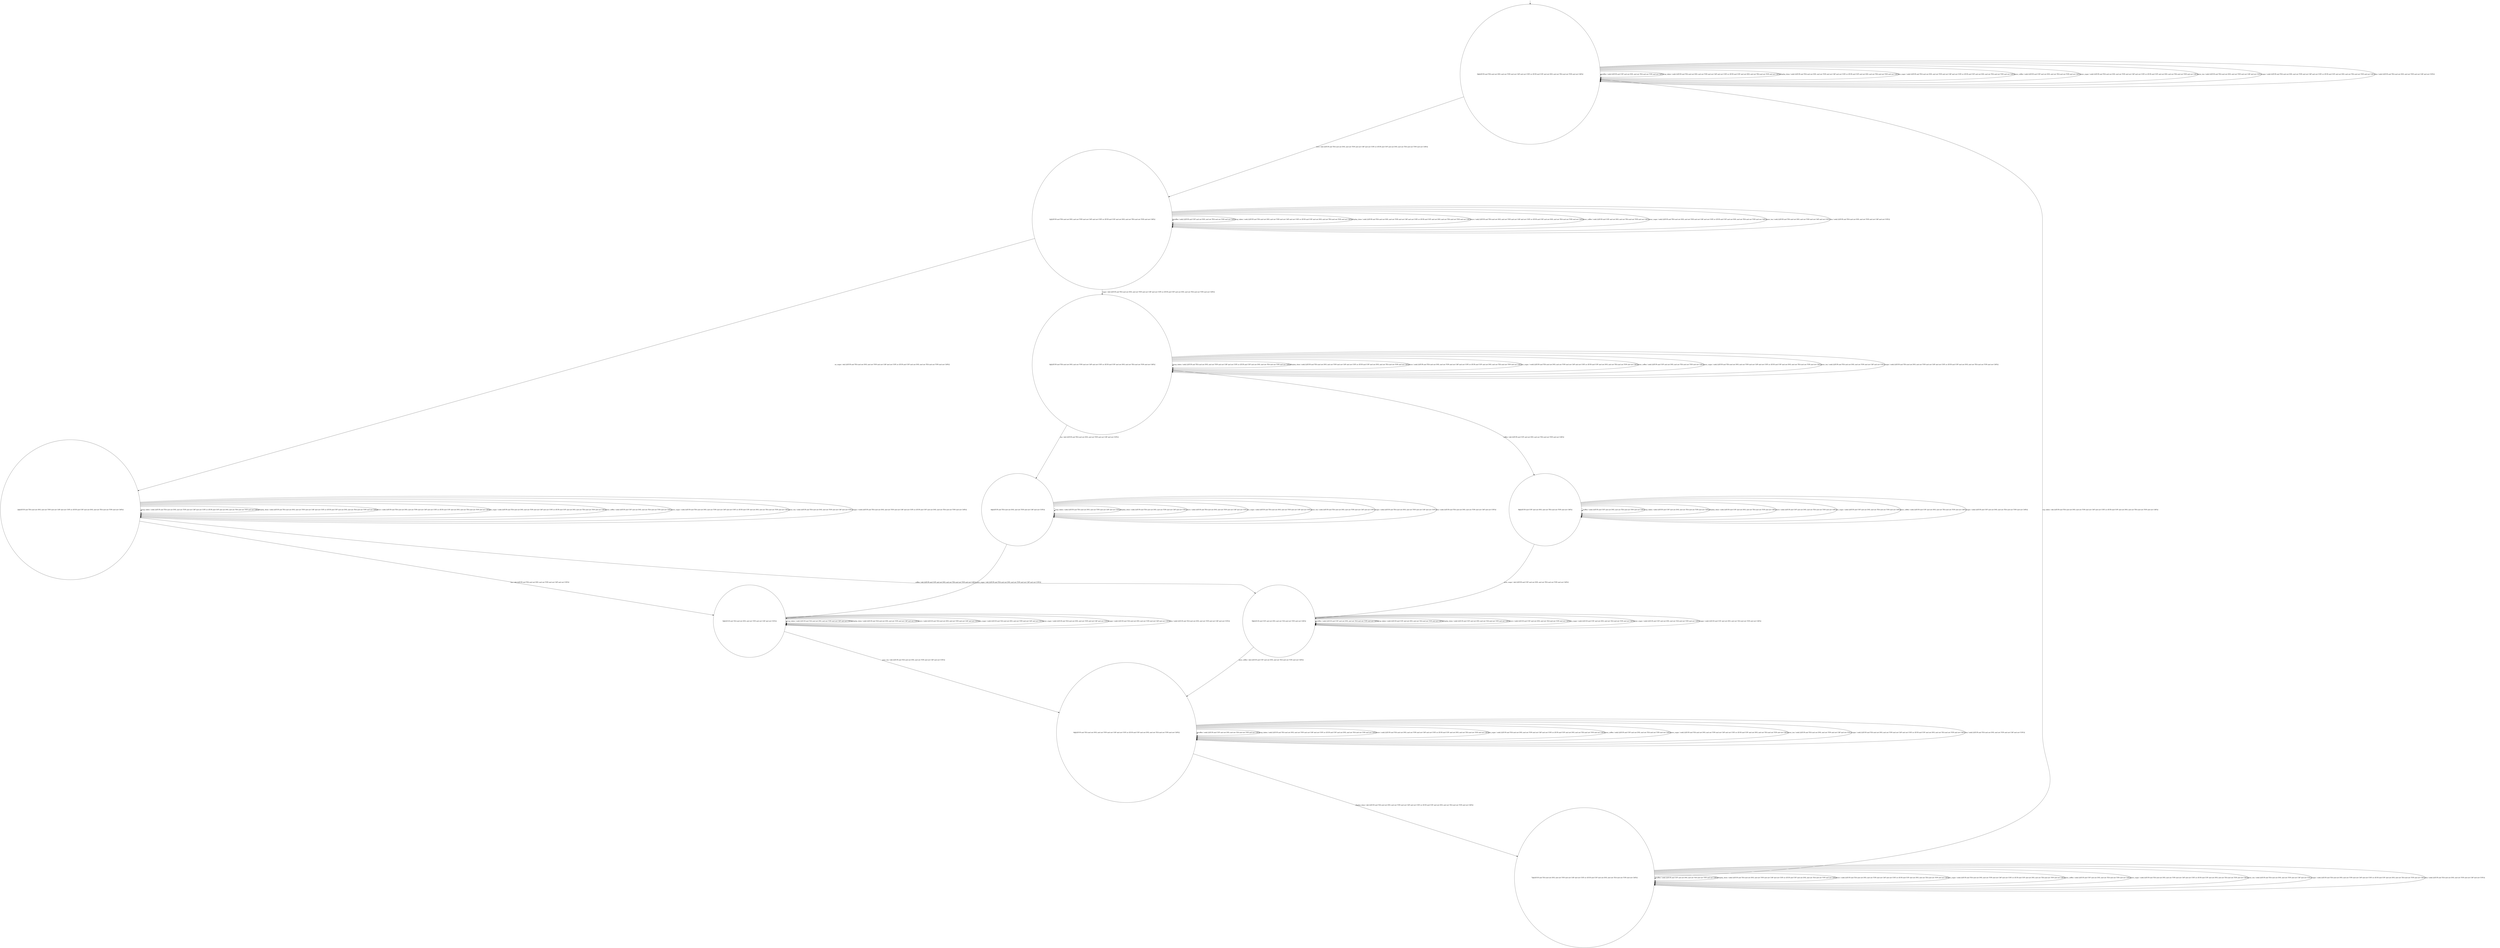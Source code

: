 digraph g {
	edge [lblstyle="above, sloped"];
	s0 [shape="circle" label="0@[((EUR and TEA and not DOL and not TON and not CAP and not COF) or (EUR and COF and not DOL and not TEA and not TON and not CAP))]"];
	s1 [shape="circle" label="1@[((EUR and TEA and not DOL and not TON and not CAP and not COF) or (EUR and COF and not DOL and not TEA and not TON and not CAP))]"];
	s2 [shape="circle" label="2@[((EUR and TEA and not DOL and not TON and not CAP and not COF) or (EUR and COF and not DOL and not TEA and not TON and not CAP))]"];
	s3 [shape="circle" label="3@[((EUR and TEA and not DOL and not TON and not CAP and not COF) or (EUR and COF and not DOL and not TEA and not TON and not CAP))]"];
	s4 [shape="circle" label="4@[((EUR and TEA and not DOL and not TON and not CAP and not COF))]"];
	s5 [shape="circle" label="5@[((EUR and TEA and not DOL and not TON and not CAP and not COF))]"];
	s6 [shape="circle" label="6@[((EUR and TEA and not DOL and not TON and not CAP and not COF) or (EUR and COF and not DOL and not TEA and not TON and not CAP))]"];
	s7 [shape="circle" label="7@[((EUR and TEA and not DOL and not TON and not CAP and not COF) or (EUR and COF and not DOL and not TEA and not TON and not CAP))]"];
	s8 [shape="circle" label="8@[((EUR and COF and not DOL and not TEA and not TON and not CAP))]"];
	s9 [shape="circle" label="9@[((EUR and COF and not DOL and not TEA and not TON and not CAP))]"];
	s0 -> s0 [label="coffee / nok() [((EUR and COF and not DOL and not TEA and not TON and not CAP))]"];
	s0 -> s0 [label="cup_taken / nok() [((EUR and TEA and not DOL and not TON and not CAP and not COF) or (EUR and COF and not DOL and not TEA and not TON and not CAP))]"];
	s0 -> s0 [label="display_done / nok() [((EUR and TEA and not DOL and not TON and not CAP and not COF) or (EUR and COF and not DOL and not TEA and not TON and not CAP))]"];
	s0 -> s1 [label="euro / ok() [((EUR and TEA and not DOL and not TON and not CAP and not COF) or (EUR and COF and not DOL and not TEA and not TON and not CAP))]"];
	s0 -> s0 [label="no_sugar / nok() [((EUR and TEA and not DOL and not TON and not CAP and not COF) or (EUR and COF and not DOL and not TEA and not TON and not CAP))]"];
	s0 -> s0 [label="pour_coffee / nok() [((EUR and COF and not DOL and not TEA and not TON and not CAP))]"];
	s0 -> s0 [label="pour_sugar / nok() [((EUR and TEA and not DOL and not TON and not CAP and not COF) or (EUR and COF and not DOL and not TEA and not TON and not CAP))]"];
	s0 -> s0 [label="pour_tea / nok() [((EUR and TEA and not DOL and not TON and not CAP and not COF))]"];
	s0 -> s0 [label="sugar / nok() [((EUR and TEA and not DOL and not TON and not CAP and not COF) or (EUR and COF and not DOL and not TEA and not TON and not CAP))]"];
	s0 -> s0 [label="tea / nok() [((EUR and TEA and not DOL and not TON and not CAP and not COF))]"];
	s1 -> s1 [label="coffee / nok() [((EUR and COF and not DOL and not TEA and not TON and not CAP))]"];
	s1 -> s1 [label="cup_taken / nok() [((EUR and TEA and not DOL and not TON and not CAP and not COF) or (EUR and COF and not DOL and not TEA and not TON and not CAP))]"];
	s1 -> s1 [label="display_done / nok() [((EUR and TEA and not DOL and not TON and not CAP and not COF) or (EUR and COF and not DOL and not TEA and not TON and not CAP))]"];
	s1 -> s1 [label="euro / nok() [((EUR and TEA and not DOL and not TON and not CAP and not COF) or (EUR and COF and not DOL and not TEA and not TON and not CAP))]"];
	s1 -> s2 [label="no_sugar / ok() [((EUR and TEA and not DOL and not TON and not CAP and not COF) or (EUR and COF and not DOL and not TEA and not TON and not CAP))]"];
	s1 -> s1 [label="pour_coffee / nok() [((EUR and COF and not DOL and not TEA and not TON and not CAP))]"];
	s1 -> s1 [label="pour_sugar / nok() [((EUR and TEA and not DOL and not TON and not CAP and not COF) or (EUR and COF and not DOL and not TEA and not TON and not CAP))]"];
	s1 -> s1 [label="pour_tea / nok() [((EUR and TEA and not DOL and not TON and not CAP and not COF))]"];
	s1 -> s3 [label="sugar / ok() [((EUR and TEA and not DOL and not TON and not CAP and not COF) or (EUR and COF and not DOL and not TEA and not TON and not CAP))]"];
	s1 -> s1 [label="tea / nok() [((EUR and TEA and not DOL and not TON and not CAP and not COF))]"];
	s2 -> s9 [label="coffee / ok() [((EUR and COF and not DOL and not TEA and not TON and not CAP))]"];
	s2 -> s2 [label="cup_taken / nok() [((EUR and TEA and not DOL and not TON and not CAP and not COF) or (EUR and COF and not DOL and not TEA and not TON and not CAP))]"];
	s2 -> s2 [label="display_done / nok() [((EUR and TEA and not DOL and not TON and not CAP and not COF) or (EUR and COF and not DOL and not TEA and not TON and not CAP))]"];
	s2 -> s2 [label="euro / nok() [((EUR and TEA and not DOL and not TON and not CAP and not COF) or (EUR and COF and not DOL and not TEA and not TON and not CAP))]"];
	s2 -> s2 [label="no_sugar / nok() [((EUR and TEA and not DOL and not TON and not CAP and not COF) or (EUR and COF and not DOL and not TEA and not TON and not CAP))]"];
	s2 -> s2 [label="pour_coffee / nok() [((EUR and COF and not DOL and not TEA and not TON and not CAP))]"];
	s2 -> s2 [label="pour_sugar / nok() [((EUR and TEA and not DOL and not TON and not CAP and not COF) or (EUR and COF and not DOL and not TEA and not TON and not CAP))]"];
	s2 -> s2 [label="pour_tea / nok() [((EUR and TEA and not DOL and not TON and not CAP and not COF))]"];
	s2 -> s2 [label="sugar / void() [((EUR and TEA and not DOL and not TON and not CAP and not COF) or (EUR and COF and not DOL and not TEA and not TON and not CAP))]"];
	s2 -> s5 [label="tea / ok() [((EUR and TEA and not DOL and not TON and not CAP and not COF))]"];
	s3 -> s8 [label="coffee / ok() [((EUR and COF and not DOL and not TEA and not TON and not CAP))]"];
	s3 -> s3 [label="cup_taken / nok() [((EUR and TEA and not DOL and not TON and not CAP and not COF) or (EUR and COF and not DOL and not TEA and not TON and not CAP))]"];
	s3 -> s3 [label="display_done / nok() [((EUR and TEA and not DOL and not TON and not CAP and not COF) or (EUR and COF and not DOL and not TEA and not TON and not CAP))]"];
	s3 -> s3 [label="euro / nok() [((EUR and TEA and not DOL and not TON and not CAP and not COF) or (EUR and COF and not DOL and not TEA and not TON and not CAP))]"];
	s3 -> s3 [label="no_sugar / void() [((EUR and TEA and not DOL and not TON and not CAP and not COF) or (EUR and COF and not DOL and not TEA and not TON and not CAP))]"];
	s3 -> s3 [label="pour_coffee / nok() [((EUR and COF and not DOL and not TEA and not TON and not CAP))]"];
	s3 -> s3 [label="pour_sugar / nok() [((EUR and TEA and not DOL and not TON and not CAP and not COF) or (EUR and COF and not DOL and not TEA and not TON and not CAP))]"];
	s3 -> s3 [label="pour_tea / nok() [((EUR and TEA and not DOL and not TON and not CAP and not COF))]"];
	s3 -> s3 [label="sugar / nok() [((EUR and TEA and not DOL and not TON and not CAP and not COF) or (EUR and COF and not DOL and not TEA and not TON and not CAP))]"];
	s3 -> s4 [label="tea / ok() [((EUR and TEA and not DOL and not TON and not CAP and not COF))]"];
	s4 -> s4 [label="cup_taken / nok() [((EUR and TEA and not DOL and not TON and not CAP and not COF))]"];
	s4 -> s4 [label="display_done / nok() [((EUR and TEA and not DOL and not TON and not CAP and not COF))]"];
	s4 -> s4 [label="euro / nok() [((EUR and TEA and not DOL and not TON and not CAP and not COF))]"];
	s4 -> s4 [label="no_sugar / nok() [((EUR and TEA and not DOL and not TON and not CAP and not COF))]"];
	s4 -> s5 [label="pour_sugar / ok() [((EUR and TEA and not DOL and not TON and not CAP and not COF))]"];
	s4 -> s4 [label="pour_tea / nok() [((EUR and TEA and not DOL and not TON and not CAP and not COF))]"];
	s4 -> s4 [label="sugar / nok() [((EUR and TEA and not DOL and not TON and not CAP and not COF))]"];
	s4 -> s4 [label="tea / nok() [((EUR and TEA and not DOL and not TON and not CAP and not COF))]"];
	s5 -> s5 [label="cup_taken / nok() [((EUR and TEA and not DOL and not TON and not CAP and not COF))]"];
	s5 -> s5 [label="display_done / nok() [((EUR and TEA and not DOL and not TON and not CAP and not COF))]"];
	s5 -> s5 [label="euro / nok() [((EUR and TEA and not DOL and not TON and not CAP and not COF))]"];
	s5 -> s5 [label="no_sugar / nok() [((EUR and TEA and not DOL and not TON and not CAP and not COF))]"];
	s5 -> s5 [label="pour_sugar / nok() [((EUR and TEA and not DOL and not TON and not CAP and not COF))]"];
	s5 -> s6 [label="pour_tea / ok() [((EUR and TEA and not DOL and not TON and not CAP and not COF))]"];
	s5 -> s5 [label="sugar / nok() [((EUR and TEA and not DOL and not TON and not CAP and not COF))]"];
	s5 -> s5 [label="tea / nok() [((EUR and TEA and not DOL and not TON and not CAP and not COF))]"];
	s6 -> s6 [label="coffee / nok() [((EUR and COF and not DOL and not TEA and not TON and not CAP))]"];
	s6 -> s6 [label="cup_taken / nok() [((EUR and TEA and not DOL and not TON and not CAP and not COF) or (EUR and COF and not DOL and not TEA and not TON and not CAP))]"];
	s6 -> s7 [label="display_done / ok() [((EUR and TEA and not DOL and not TON and not CAP and not COF) or (EUR and COF and not DOL and not TEA and not TON and not CAP))]"];
	s6 -> s6 [label="euro / nok() [((EUR and TEA and not DOL and not TON and not CAP and not COF) or (EUR and COF and not DOL and not TEA and not TON and not CAP))]"];
	s6 -> s6 [label="no_sugar / nok() [((EUR and TEA and not DOL and not TON and not CAP and not COF) or (EUR and COF and not DOL and not TEA and not TON and not CAP))]"];
	s6 -> s6 [label="pour_coffee / nok() [((EUR and COF and not DOL and not TEA and not TON and not CAP))]"];
	s6 -> s6 [label="pour_sugar / nok() [((EUR and TEA and not DOL and not TON and not CAP and not COF) or (EUR and COF and not DOL and not TEA and not TON and not CAP))]"];
	s6 -> s6 [label="pour_tea / nok() [((EUR and TEA and not DOL and not TON and not CAP and not COF))]"];
	s6 -> s6 [label="sugar / nok() [((EUR and TEA and not DOL and not TON and not CAP and not COF) or (EUR and COF and not DOL and not TEA and not TON and not CAP))]"];
	s6 -> s6 [label="tea / nok() [((EUR and TEA and not DOL and not TON and not CAP and not COF))]"];
	s7 -> s7 [label="coffee / nok() [((EUR and COF and not DOL and not TEA and not TON and not CAP))]"];
	s7 -> s0 [label="cup_taken / ok() [((EUR and TEA and not DOL and not TON and not CAP and not COF) or (EUR and COF and not DOL and not TEA and not TON and not CAP))]"];
	s7 -> s7 [label="display_done / nok() [((EUR and TEA and not DOL and not TON and not CAP and not COF) or (EUR and COF and not DOL and not TEA and not TON and not CAP))]"];
	s7 -> s7 [label="euro / nok() [((EUR and TEA and not DOL and not TON and not CAP and not COF) or (EUR and COF and not DOL and not TEA and not TON and not CAP))]"];
	s7 -> s7 [label="no_sugar / nok() [((EUR and TEA and not DOL and not TON and not CAP and not COF) or (EUR and COF and not DOL and not TEA and not TON and not CAP))]"];
	s7 -> s7 [label="pour_coffee / nok() [((EUR and COF and not DOL and not TEA and not TON and not CAP))]"];
	s7 -> s7 [label="pour_sugar / nok() [((EUR and TEA and not DOL and not TON and not CAP and not COF) or (EUR and COF and not DOL and not TEA and not TON and not CAP))]"];
	s7 -> s7 [label="pour_tea / nok() [((EUR and TEA and not DOL and not TON and not CAP and not COF))]"];
	s7 -> s7 [label="sugar / nok() [((EUR and TEA and not DOL and not TON and not CAP and not COF) or (EUR and COF and not DOL and not TEA and not TON and not CAP))]"];
	s7 -> s7 [label="tea / nok() [((EUR and TEA and not DOL and not TON and not CAP and not COF))]"];
	s8 -> s8 [label="coffee / nok() [((EUR and COF and not DOL and not TEA and not TON and not CAP))]"];
	s8 -> s8 [label="cup_taken / nok() [((EUR and COF and not DOL and not TEA and not TON and not CAP))]"];
	s8 -> s8 [label="display_done / nok() [((EUR and COF and not DOL and not TEA and not TON and not CAP))]"];
	s8 -> s8 [label="euro / nok() [((EUR and COF and not DOL and not TEA and not TON and not CAP))]"];
	s8 -> s8 [label="no_sugar / nok() [((EUR and COF and not DOL and not TEA and not TON and not CAP))]"];
	s8 -> s8 [label="pour_coffee / nok() [((EUR and COF and not DOL and not TEA and not TON and not CAP))]"];
	s8 -> s9 [label="pour_sugar / ok() [((EUR and COF and not DOL and not TEA and not TON and not CAP))]"];
	s8 -> s8 [label="sugar / nok() [((EUR and COF and not DOL and not TEA and not TON and not CAP))]"];
	s9 -> s9 [label="coffee / nok() [((EUR and COF and not DOL and not TEA and not TON and not CAP))]"];
	s9 -> s9 [label="cup_taken / nok() [((EUR and COF and not DOL and not TEA and not TON and not CAP))]"];
	s9 -> s9 [label="display_done / nok() [((EUR and COF and not DOL and not TEA and not TON and not CAP))]"];
	s9 -> s9 [label="euro / nok() [((EUR and COF and not DOL and not TEA and not TON and not CAP))]"];
	s9 -> s9 [label="no_sugar / nok() [((EUR and COF and not DOL and not TEA and not TON and not CAP))]"];
	s9 -> s6 [label="pour_coffee / ok() [((EUR and COF and not DOL and not TEA and not TON and not CAP))]"];
	s9 -> s9 [label="pour_sugar / nok() [((EUR and COF and not DOL and not TEA and not TON and not CAP))]"];
	s9 -> s9 [label="sugar / nok() [((EUR and COF and not DOL and not TEA and not TON and not CAP))]"];
	__start0 [label="" shape="none" width="0" height="0"];
	__start0 -> s0;
}